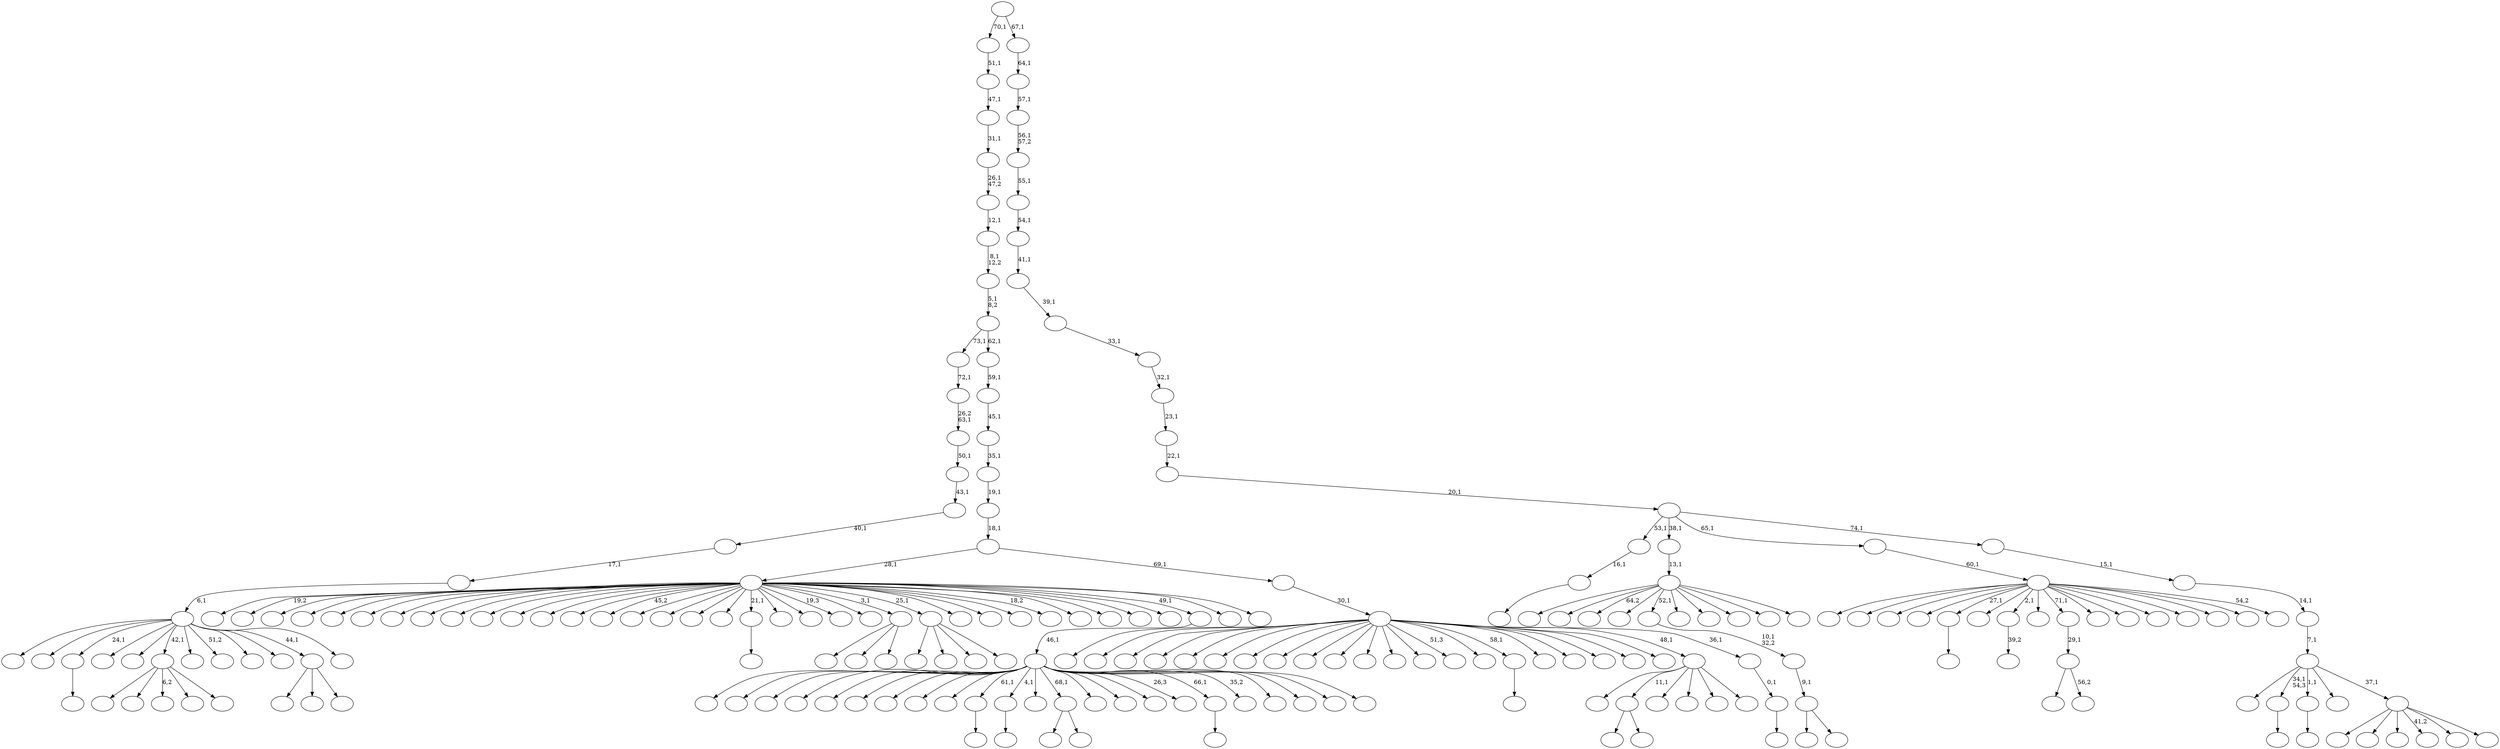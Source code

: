 digraph T {
	225 [label=""]
	224 [label=""]
	223 [label=""]
	222 [label=""]
	221 [label=""]
	220 [label=""]
	219 [label=""]
	218 [label=""]
	217 [label=""]
	216 [label=""]
	215 [label=""]
	214 [label=""]
	213 [label=""]
	212 [label=""]
	211 [label=""]
	210 [label=""]
	209 [label=""]
	208 [label=""]
	207 [label=""]
	206 [label=""]
	205 [label=""]
	204 [label=""]
	203 [label=""]
	202 [label=""]
	201 [label=""]
	200 [label=""]
	199 [label=""]
	198 [label=""]
	197 [label=""]
	196 [label=""]
	195 [label=""]
	194 [label=""]
	193 [label=""]
	192 [label=""]
	191 [label=""]
	190 [label=""]
	189 [label=""]
	188 [label=""]
	187 [label=""]
	186 [label=""]
	185 [label=""]
	184 [label=""]
	183 [label=""]
	182 [label=""]
	181 [label=""]
	180 [label=""]
	179 [label=""]
	178 [label=""]
	177 [label=""]
	176 [label=""]
	175 [label=""]
	174 [label=""]
	173 [label=""]
	172 [label=""]
	171 [label=""]
	170 [label=""]
	169 [label=""]
	168 [label=""]
	167 [label=""]
	166 [label=""]
	165 [label=""]
	164 [label=""]
	163 [label=""]
	162 [label=""]
	161 [label=""]
	160 [label=""]
	159 [label=""]
	158 [label=""]
	157 [label=""]
	156 [label=""]
	155 [label=""]
	154 [label=""]
	153 [label=""]
	152 [label=""]
	151 [label=""]
	150 [label=""]
	149 [label=""]
	148 [label=""]
	147 [label=""]
	146 [label=""]
	145 [label=""]
	144 [label=""]
	143 [label=""]
	142 [label=""]
	141 [label=""]
	140 [label=""]
	139 [label=""]
	138 [label=""]
	137 [label=""]
	136 [label=""]
	135 [label=""]
	134 [label=""]
	133 [label=""]
	132 [label=""]
	131 [label=""]
	130 [label=""]
	129 [label=""]
	128 [label=""]
	127 [label=""]
	126 [label=""]
	125 [label=""]
	124 [label=""]
	123 [label=""]
	122 [label=""]
	121 [label=""]
	120 [label=""]
	119 [label=""]
	118 [label=""]
	117 [label=""]
	116 [label=""]
	115 [label=""]
	114 [label=""]
	113 [label=""]
	112 [label=""]
	111 [label=""]
	110 [label=""]
	109 [label=""]
	108 [label=""]
	107 [label=""]
	106 [label=""]
	105 [label=""]
	104 [label=""]
	103 [label=""]
	102 [label=""]
	101 [label=""]
	100 [label=""]
	99 [label=""]
	98 [label=""]
	97 [label=""]
	96 [label=""]
	95 [label=""]
	94 [label=""]
	93 [label=""]
	92 [label=""]
	91 [label=""]
	90 [label=""]
	89 [label=""]
	88 [label=""]
	87 [label=""]
	86 [label=""]
	85 [label=""]
	84 [label=""]
	83 [label=""]
	82 [label=""]
	81 [label=""]
	80 [label=""]
	79 [label=""]
	78 [label=""]
	77 [label=""]
	76 [label=""]
	75 [label=""]
	74 [label=""]
	73 [label=""]
	72 [label=""]
	71 [label=""]
	70 [label=""]
	69 [label=""]
	68 [label=""]
	67 [label=""]
	66 [label=""]
	65 [label=""]
	64 [label=""]
	63 [label=""]
	62 [label=""]
	61 [label=""]
	60 [label=""]
	59 [label=""]
	58 [label=""]
	57 [label=""]
	56 [label=""]
	55 [label=""]
	54 [label=""]
	53 [label=""]
	52 [label=""]
	51 [label=""]
	50 [label=""]
	49 [label=""]
	48 [label=""]
	47 [label=""]
	46 [label=""]
	45 [label=""]
	44 [label=""]
	43 [label=""]
	42 [label=""]
	41 [label=""]
	40 [label=""]
	39 [label=""]
	38 [label=""]
	37 [label=""]
	36 [label=""]
	35 [label=""]
	34 [label=""]
	33 [label=""]
	32 [label=""]
	31 [label=""]
	30 [label=""]
	29 [label=""]
	28 [label=""]
	27 [label=""]
	26 [label=""]
	25 [label=""]
	24 [label=""]
	23 [label=""]
	22 [label=""]
	21 [label=""]
	20 [label=""]
	19 [label=""]
	18 [label=""]
	17 [label=""]
	16 [label=""]
	15 [label=""]
	14 [label=""]
	13 [label=""]
	12 [label=""]
	11 [label=""]
	10 [label=""]
	9 [label=""]
	8 [label=""]
	7 [label=""]
	6 [label=""]
	5 [label=""]
	4 [label=""]
	3 [label=""]
	2 [label=""]
	1 [label=""]
	0 [label=""]
	211 -> 212 [label=""]
	210 -> 211 [label="16,1"]
	181 -> 182 [label=""]
	179 -> 180 [label=""]
	175 -> 176 [label=""]
	166 -> 167 [label=""]
	162 -> 163 [label=""]
	160 -> 161 [label=""]
	155 -> 156 [label="39,2"]
	148 -> 222 [label=""]
	148 -> 205 [label=""]
	148 -> 202 [label="6,2"]
	148 -> 165 [label=""]
	148 -> 149 [label=""]
	144 -> 174 [label=""]
	144 -> 145 [label=""]
	139 -> 215 [label=""]
	139 -> 140 [label=""]
	138 -> 139 [label="9,1"]
	137 -> 138 [label="10,1\n32,2"]
	129 -> 199 [label=""]
	129 -> 130 [label="56,2"]
	128 -> 129 [label="29,1"]
	113 -> 114 [label=""]
	108 -> 186 [label=""]
	108 -> 109 [label=""]
	106 -> 107 [label=""]
	99 -> 100 [label=""]
	85 -> 152 [label=""]
	85 -> 127 [label=""]
	85 -> 86 [label=""]
	83 -> 197 [label=""]
	83 -> 183 [label=""]
	83 -> 134 [label=""]
	83 -> 84 [label=""]
	66 -> 119 [label=""]
	66 -> 81 [label=""]
	66 -> 67 [label=""]
	64 -> 224 [label=""]
	64 -> 220 [label=""]
	64 -> 159 [label="64,2"]
	64 -> 146 [label=""]
	64 -> 137 [label="52,1"]
	64 -> 136 [label=""]
	64 -> 126 [label=""]
	64 -> 94 [label=""]
	64 -> 87 [label=""]
	64 -> 65 [label=""]
	63 -> 64 [label="13,1"]
	58 -> 221 [label=""]
	58 -> 218 [label=""]
	58 -> 214 [label=""]
	58 -> 209 [label=""]
	58 -> 181 [label="27,1"]
	58 -> 170 [label=""]
	58 -> 155 [label="2,1"]
	58 -> 154 [label=""]
	58 -> 128 [label="71,1"]
	58 -> 112 [label=""]
	58 -> 104 [label=""]
	58 -> 102 [label=""]
	58 -> 96 [label=""]
	58 -> 93 [label=""]
	58 -> 89 [label=""]
	58 -> 59 [label="54,2"]
	57 -> 58 [label="60,1"]
	55 -> 204 [label=""]
	55 -> 108 [label="11,1"]
	55 -> 95 [label=""]
	55 -> 80 [label=""]
	55 -> 60 [label=""]
	55 -> 56 [label=""]
	52 -> 195 [label=""]
	52 -> 194 [label=""]
	52 -> 193 [label=""]
	52 -> 191 [label=""]
	52 -> 189 [label=""]
	52 -> 188 [label=""]
	52 -> 187 [label=""]
	52 -> 184 [label=""]
	52 -> 172 [label=""]
	52 -> 166 [label="61,1"]
	52 -> 162 [label="4,1"]
	52 -> 150 [label=""]
	52 -> 144 [label="68,1"]
	52 -> 133 [label=""]
	52 -> 124 [label=""]
	52 -> 123 [label=""]
	52 -> 105 [label="26,3"]
	52 -> 99 [label="66,1"]
	52 -> 98 [label="35,2"]
	52 -> 90 [label=""]
	52 -> 69 [label=""]
	52 -> 61 [label=""]
	52 -> 53 [label=""]
	51 -> 52 [label="46,1"]
	49 -> 223 [label=""]
	49 -> 190 [label=""]
	49 -> 175 [label="24,1"]
	49 -> 168 [label=""]
	49 -> 157 [label=""]
	49 -> 148 [label="42,1"]
	49 -> 142 [label=""]
	49 -> 122 [label="51,2"]
	49 -> 110 [label=""]
	49 -> 75 [label=""]
	49 -> 66 [label="44,1"]
	49 -> 50 [label=""]
	48 -> 49 [label="6,1"]
	47 -> 48 [label="17,1"]
	46 -> 47 [label="40,1"]
	45 -> 46 [label="43,1"]
	44 -> 45 [label="50,1"]
	43 -> 44 [label="26,2\n63,1"]
	42 -> 43 [label="72,1"]
	39 -> 225 [label=""]
	39 -> 219 [label="19,2"]
	39 -> 208 [label=""]
	39 -> 206 [label=""]
	39 -> 201 [label=""]
	39 -> 200 [label=""]
	39 -> 198 [label=""]
	39 -> 185 [label=""]
	39 -> 178 [label=""]
	39 -> 169 [label=""]
	39 -> 164 [label=""]
	39 -> 153 [label=""]
	39 -> 151 [label=""]
	39 -> 132 [label="45,2"]
	39 -> 131 [label=""]
	39 -> 120 [label=""]
	39 -> 117 [label=""]
	39 -> 116 [label=""]
	39 -> 113 [label="21,1"]
	39 -> 111 [label=""]
	39 -> 103 [label=""]
	39 -> 92 [label="19,3"]
	39 -> 91 [label=""]
	39 -> 85 [label="3,1"]
	39 -> 83 [label="25,1"]
	39 -> 82 [label=""]
	39 -> 79 [label=""]
	39 -> 77 [label=""]
	39 -> 74 [label="18,2"]
	39 -> 73 [label=""]
	39 -> 70 [label=""]
	39 -> 62 [label=""]
	39 -> 54 [label=""]
	39 -> 51 [label="49,1"]
	39 -> 41 [label=""]
	39 -> 40 [label=""]
	37 -> 38 [label=""]
	36 -> 37 [label="0,1"]
	35 -> 216 [label=""]
	35 -> 207 [label=""]
	35 -> 203 [label=""]
	35 -> 196 [label=""]
	35 -> 192 [label=""]
	35 -> 177 [label=""]
	35 -> 173 [label=""]
	35 -> 171 [label=""]
	35 -> 158 [label=""]
	35 -> 147 [label=""]
	35 -> 143 [label=""]
	35 -> 141 [label=""]
	35 -> 135 [label=""]
	35 -> 125 [label="51,3"]
	35 -> 121 [label=""]
	35 -> 106 [label="58,1"]
	35 -> 97 [label=""]
	35 -> 88 [label=""]
	35 -> 78 [label=""]
	35 -> 76 [label=""]
	35 -> 68 [label=""]
	35 -> 55 [label="48,1"]
	35 -> 36 [label="36,1"]
	34 -> 35 [label="30,1"]
	33 -> 39 [label="28,1"]
	33 -> 34 [label="69,1"]
	32 -> 33 [label="18,1"]
	31 -> 32 [label="19,1"]
	30 -> 31 [label="35,1"]
	29 -> 30 [label="45,1"]
	28 -> 29 [label="59,1"]
	27 -> 42 [label="73,1"]
	27 -> 28 [label="62,1"]
	26 -> 27 [label="5,1\n8,2"]
	25 -> 26 [label="8,1\n12,2"]
	24 -> 25 [label="12,1"]
	23 -> 24 [label="26,1\n47,2"]
	22 -> 23 [label="31,1"]
	21 -> 22 [label="47,1"]
	20 -> 21 [label="51,1"]
	18 -> 213 [label=""]
	18 -> 118 [label=""]
	18 -> 115 [label=""]
	18 -> 101 [label="41,2"]
	18 -> 71 [label=""]
	18 -> 19 [label=""]
	17 -> 217 [label=""]
	17 -> 179 [label="34,1\n54,3"]
	17 -> 160 [label="1,1"]
	17 -> 72 [label=""]
	17 -> 18 [label="37,1"]
	16 -> 17 [label="7,1"]
	15 -> 16 [label="14,1"]
	14 -> 15 [label="15,1"]
	13 -> 210 [label="53,1"]
	13 -> 63 [label="38,1"]
	13 -> 57 [label="65,1"]
	13 -> 14 [label="74,1"]
	12 -> 13 [label="20,1"]
	11 -> 12 [label="22,1"]
	10 -> 11 [label="23,1"]
	9 -> 10 [label="32,1"]
	8 -> 9 [label="33,1"]
	7 -> 8 [label="39,1"]
	6 -> 7 [label="41,1"]
	5 -> 6 [label="54,1"]
	4 -> 5 [label="55,1"]
	3 -> 4 [label="56,1\n57,2"]
	2 -> 3 [label="57,1"]
	1 -> 2 [label="64,1"]
	0 -> 20 [label="70,1"]
	0 -> 1 [label="67,1"]
}
